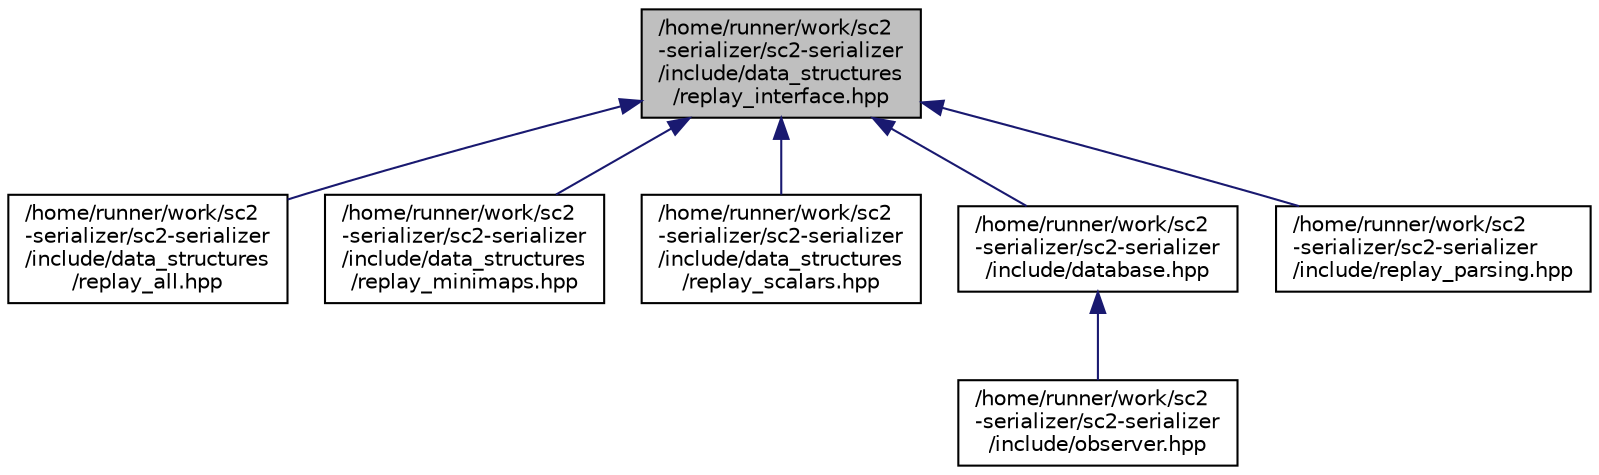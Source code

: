 digraph "/home/runner/work/sc2-serializer/sc2-serializer/include/data_structures/replay_interface.hpp"
{
 // LATEX_PDF_SIZE
  edge [fontname="Helvetica",fontsize="10",labelfontname="Helvetica",labelfontsize="10"];
  node [fontname="Helvetica",fontsize="10",shape=record];
  Node1 [label="/home/runner/work/sc2\l-serializer/sc2-serializer\l/include/data_structures\l/replay_interface.hpp",height=0.2,width=0.4,color="black", fillcolor="grey75", style="filled", fontcolor="black",tooltip="Common interface and utilities for replay data structures."];
  Node1 -> Node2 [dir="back",color="midnightblue",fontsize="10",style="solid",fontname="Helvetica"];
  Node2 [label="/home/runner/work/sc2\l-serializer/sc2-serializer\l/include/data_structures\l/replay_all.hpp",height=0.2,width=0.4,color="black", fillcolor="white", style="filled",URL="$d7/dbe/replay__all_8hpp.html",tooltip="Replay data structure for recording and deserializing all observation data."];
  Node1 -> Node3 [dir="back",color="midnightblue",fontsize="10",style="solid",fontname="Helvetica"];
  Node3 [label="/home/runner/work/sc2\l-serializer/sc2-serializer\l/include/data_structures\l/replay_minimaps.hpp",height=0.2,width=0.4,color="black", fillcolor="white", style="filled",URL="$d2/df9/replay__minimaps_8hpp.html",tooltip="Replay observation data that only contains scalar (score and economy) and minimap data...."];
  Node1 -> Node4 [dir="back",color="midnightblue",fontsize="10",style="solid",fontname="Helvetica"];
  Node4 [label="/home/runner/work/sc2\l-serializer/sc2-serializer\l/include/data_structures\l/replay_scalars.hpp",height=0.2,width=0.4,color="black", fillcolor="white", style="filled",URL="$db/d6e/replay__scalars_8hpp.html",tooltip="Replay observation data that only contains scalar (score and economy) data. Is compatible with readin..."];
  Node1 -> Node5 [dir="back",color="midnightblue",fontsize="10",style="solid",fontname="Helvetica"];
  Node5 [label="/home/runner/work/sc2\l-serializer/sc2-serializer\l/include/database.hpp",height=0.2,width=0.4,color="black", fillcolor="white", style="filled",URL="$df/da2/database_8hpp.html",tooltip="Database framework for reading and writing serialized replay data. ReplayDatabase is templated on any..."];
  Node5 -> Node6 [dir="back",color="midnightblue",fontsize="10",style="solid",fontname="Helvetica"];
  Node6 [label="/home/runner/work/sc2\l-serializer/sc2-serializer\l/include/observer.hpp",height=0.2,width=0.4,color="black", fillcolor="white", style="filled",URL="$d6/da0/observer_8hpp.html",tooltip="Contains StarCraft II game observation classes. Each variant saves observations at different rates to..."];
  Node1 -> Node7 [dir="back",color="midnightblue",fontsize="10",style="solid",fontname="Helvetica"];
  Node7 [label="/home/runner/work/sc2\l-serializer/sc2-serializer\l/include/replay_parsing.hpp",height=0.2,width=0.4,color="black", fillcolor="white", style="filled",URL="$d5/d1d/replay__parsing_8hpp.html",tooltip="Set of tools for parsing replay data into a more amenable form for machine learning...."];
}
